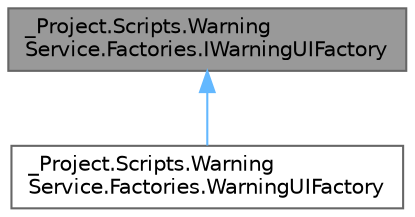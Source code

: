 digraph "_Project.Scripts.WarningService.Factories.IWarningUIFactory"
{
 // LATEX_PDF_SIZE
  bgcolor="transparent";
  edge [fontname=Helvetica,fontsize=10,labelfontname=Helvetica,labelfontsize=10];
  node [fontname=Helvetica,fontsize=10,shape=box,height=0.2,width=0.4];
  Node1 [id="Node000001",label="_Project.Scripts.Warning\lService.Factories.IWarningUIFactory",height=0.2,width=0.4,color="gray40", fillcolor="grey60", style="filled", fontcolor="black",tooltip="Интерфейс, описывающий методы создания и уничтожения объектов UI сервиса окна-предупреждения"];
  Node1 -> Node2 [id="edge1_Node000001_Node000002",dir="back",color="steelblue1",style="solid",tooltip=" "];
  Node2 [id="Node000002",label="_Project.Scripts.Warning\lService.Factories.WarningUIFactory",height=0.2,width=0.4,color="gray40", fillcolor="white", style="filled",URL="$class___project_1_1_scripts_1_1_warning_service_1_1_factories_1_1_warning_u_i_factory.html",tooltip="Класс, отвечающий за создание объектов UI сервиса окна-предупреждения"];
}
